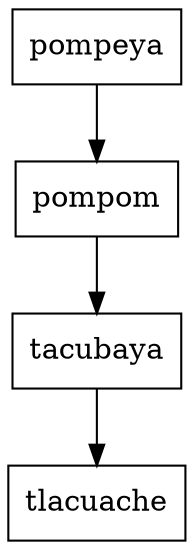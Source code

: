 digraph sls{
node [shape=record];
pompeya[label="pompeya " ]; 
pompom[label="pompom " ]; 
pompeya ->pompom
;tacubaya[label="tacubaya " ]; 
pompom ->tacubaya
;tlacuache[label="tlacuache " ]; 
tacubaya ->tlacuache
;
}
